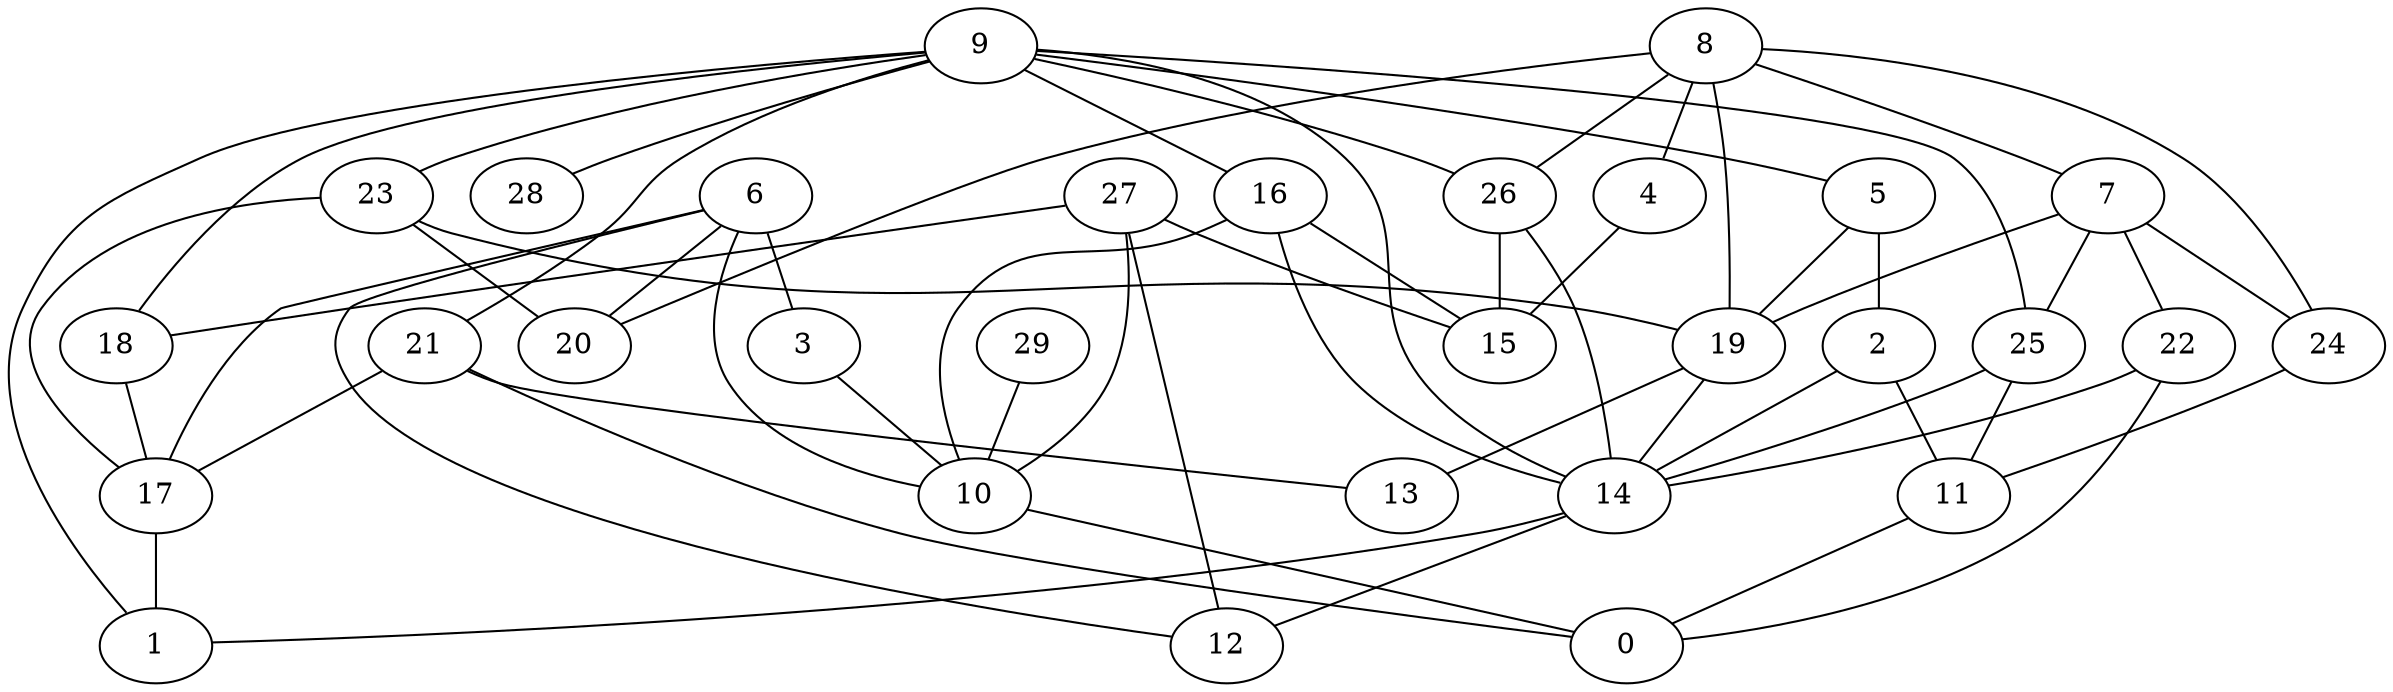 digraph GG_graph {

subgraph G_graph {
edge [color = black]
"6" -> "12" [dir = none]
"3" -> "10" [dir = none]
"16" -> "14" [dir = none]
"16" -> "10" [dir = none]
"9" -> "21" [dir = none]
"9" -> "28" [dir = none]
"9" -> "16" [dir = none]
"9" -> "23" [dir = none]
"22" -> "0" [dir = none]
"29" -> "10" [dir = none]
"27" -> "18" [dir = none]
"27" -> "10" [dir = none]
"14" -> "12" [dir = none]
"14" -> "1" [dir = none]
"26" -> "15" [dir = none]
"17" -> "1" [dir = none]
"23" -> "19" [dir = none]
"23" -> "20" [dir = none]
"11" -> "0" [dir = none]
"8" -> "26" [dir = none]
"8" -> "7" [dir = none]
"8" -> "4" [dir = none]
"8" -> "20" [dir = none]
"25" -> "11" [dir = none]
"25" -> "14" [dir = none]
"2" -> "11" [dir = none]
"19" -> "13" [dir = none]
"5" -> "2" [dir = none]
"24" -> "11" [dir = none]
"9" -> "1" [dir = none]
"22" -> "14" [dir = none]
"18" -> "17" [dir = none]
"6" -> "3" [dir = none]
"7" -> "25" [dir = none]
"6" -> "20" [dir = none]
"8" -> "19" [dir = none]
"7" -> "19" [dir = none]
"6" -> "10" [dir = none]
"7" -> "24" [dir = none]
"9" -> "25" [dir = none]
"23" -> "17" [dir = none]
"19" -> "14" [dir = none]
"2" -> "14" [dir = none]
"7" -> "22" [dir = none]
"26" -> "14" [dir = none]
"21" -> "13" [dir = none]
"10" -> "0" [dir = none]
"21" -> "0" [dir = none]
"6" -> "17" [dir = none]
"16" -> "15" [dir = none]
"4" -> "15" [dir = none]
"21" -> "17" [dir = none]
"27" -> "15" [dir = none]
"27" -> "12" [dir = none]
"9" -> "5" [dir = none]
"5" -> "19" [dir = none]
"9" -> "14" [dir = none]
"9" -> "26" [dir = none]
"9" -> "18" [dir = none]
"8" -> "24" [dir = none]
}

}
